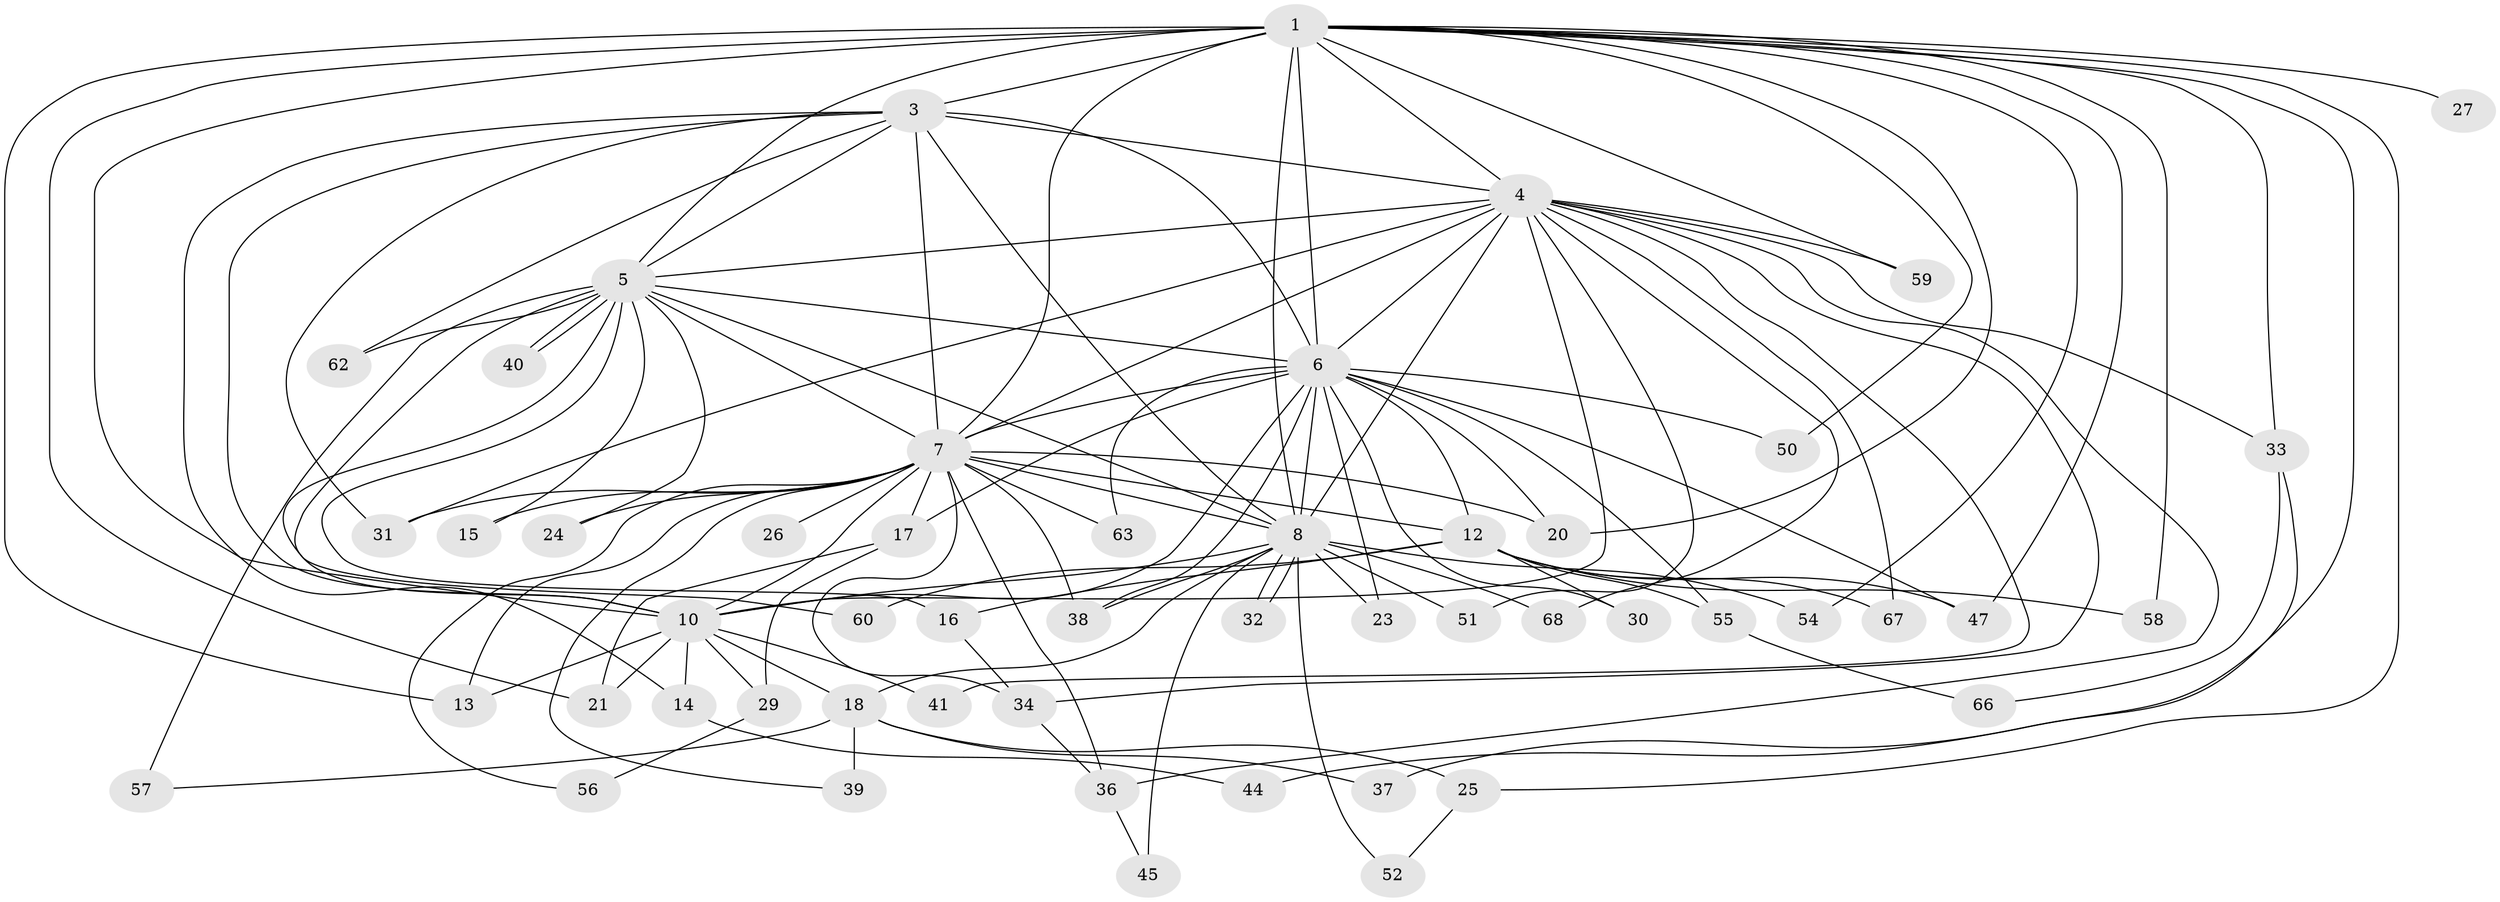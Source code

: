 // Generated by graph-tools (version 1.1) at 2025/23/03/03/25 07:23:40]
// undirected, 52 vertices, 122 edges
graph export_dot {
graph [start="1"]
  node [color=gray90,style=filled];
  1 [super="+2"];
  3 [super="+65"];
  4 [super="+64"];
  5 [super="+43"];
  6 [super="+19"];
  7 [super="+9"];
  8 [super="+42"];
  10 [super="+11"];
  12 [super="+48"];
  13 [super="+22"];
  14;
  15;
  16;
  17 [super="+49"];
  18 [super="+53"];
  20 [super="+28"];
  21;
  23;
  24;
  25;
  26;
  27;
  29;
  30;
  31;
  32;
  33;
  34 [super="+35"];
  36 [super="+46"];
  37;
  38;
  39;
  40;
  41;
  44;
  45;
  47 [super="+61"];
  50;
  51;
  52;
  54;
  55;
  56;
  57;
  58;
  59;
  60;
  62;
  63;
  66;
  67;
  68;
  1 -- 3 [weight=2];
  1 -- 4 [weight=2];
  1 -- 5 [weight=2];
  1 -- 6 [weight=2];
  1 -- 7 [weight=4];
  1 -- 8 [weight=2];
  1 -- 10 [weight=2];
  1 -- 21;
  1 -- 33;
  1 -- 44;
  1 -- 47;
  1 -- 58;
  1 -- 27;
  1 -- 13;
  1 -- 50;
  1 -- 20;
  1 -- 54;
  1 -- 25;
  1 -- 59;
  3 -- 4;
  3 -- 5;
  3 -- 6;
  3 -- 7 [weight=3];
  3 -- 8;
  3 -- 10;
  3 -- 14;
  3 -- 31;
  3 -- 62;
  4 -- 5;
  4 -- 6;
  4 -- 7 [weight=2];
  4 -- 8;
  4 -- 10;
  4 -- 33;
  4 -- 36;
  4 -- 41;
  4 -- 51;
  4 -- 59;
  4 -- 67;
  4 -- 68;
  4 -- 31;
  4 -- 34;
  5 -- 6;
  5 -- 7 [weight=2];
  5 -- 8;
  5 -- 10 [weight=2];
  5 -- 15;
  5 -- 16;
  5 -- 24;
  5 -- 40;
  5 -- 40;
  5 -- 57;
  5 -- 60;
  5 -- 62;
  6 -- 7 [weight=3];
  6 -- 8;
  6 -- 10 [weight=2];
  6 -- 12 [weight=2];
  6 -- 17;
  6 -- 30;
  6 -- 38;
  6 -- 50;
  6 -- 55;
  6 -- 63;
  6 -- 20;
  6 -- 23;
  6 -- 47;
  7 -- 8 [weight=2];
  7 -- 10 [weight=2];
  7 -- 12;
  7 -- 36;
  7 -- 38;
  7 -- 56;
  7 -- 63;
  7 -- 13;
  7 -- 15;
  7 -- 17;
  7 -- 20;
  7 -- 24;
  7 -- 26;
  7 -- 31;
  7 -- 34;
  7 -- 39;
  8 -- 10;
  8 -- 18;
  8 -- 23;
  8 -- 32;
  8 -- 32;
  8 -- 45;
  8 -- 51;
  8 -- 52;
  8 -- 54;
  8 -- 68;
  8 -- 38;
  10 -- 14;
  10 -- 21;
  10 -- 29;
  10 -- 41;
  10 -- 18;
  10 -- 13;
  12 -- 16;
  12 -- 30;
  12 -- 47;
  12 -- 55;
  12 -- 58;
  12 -- 60;
  12 -- 67;
  14 -- 44;
  16 -- 34;
  17 -- 29;
  17 -- 21;
  18 -- 25;
  18 -- 37;
  18 -- 39 [weight=2];
  18 -- 57;
  25 -- 52;
  29 -- 56;
  33 -- 37;
  33 -- 66;
  34 -- 36;
  36 -- 45;
  55 -- 66;
}
